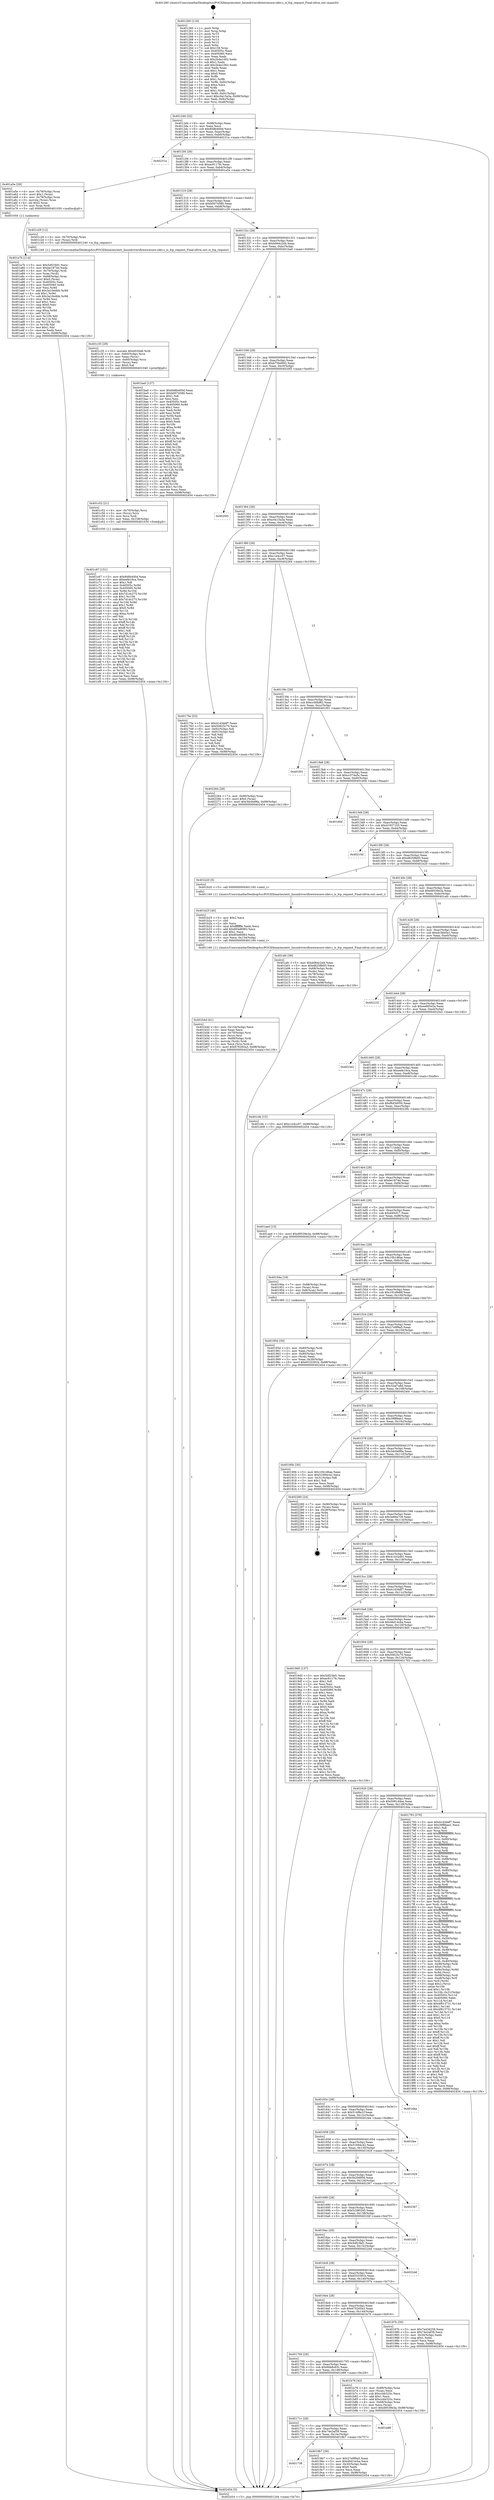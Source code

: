 digraph "0x401260" {
  label = "0x401260 (/mnt/c/Users/mathe/Desktop/tcc/POCII/binaries/extr_linuxdriversfirewirecore-cdev.c_is_fcp_request_Final-ollvm.out::main(0))"
  labelloc = "t"
  node[shape=record]

  Entry [label="",width=0.3,height=0.3,shape=circle,fillcolor=black,style=filled]
  "0x4012d4" [label="{
     0x4012d4 [32]\l
     | [instrs]\l
     &nbsp;&nbsp;0x4012d4 \<+6\>: mov -0x98(%rbp),%eax\l
     &nbsp;&nbsp;0x4012da \<+2\>: mov %eax,%ecx\l
     &nbsp;&nbsp;0x4012dc \<+6\>: sub $0x848b400d,%ecx\l
     &nbsp;&nbsp;0x4012e2 \<+6\>: mov %eax,-0xac(%rbp)\l
     &nbsp;&nbsp;0x4012e8 \<+6\>: mov %ecx,-0xb0(%rbp)\l
     &nbsp;&nbsp;0x4012ee \<+6\>: je 000000000040231a \<main+0x10ba\>\l
  }"]
  "0x40231a" [label="{
     0x40231a\l
  }", style=dashed]
  "0x4012f4" [label="{
     0x4012f4 [28]\l
     | [instrs]\l
     &nbsp;&nbsp;0x4012f4 \<+5\>: jmp 00000000004012f9 \<main+0x99\>\l
     &nbsp;&nbsp;0x4012f9 \<+6\>: mov -0xac(%rbp),%eax\l
     &nbsp;&nbsp;0x4012ff \<+5\>: sub $0xac9117fc,%eax\l
     &nbsp;&nbsp;0x401304 \<+6\>: mov %eax,-0xb4(%rbp)\l
     &nbsp;&nbsp;0x40130a \<+6\>: je 0000000000401a5e \<main+0x7fe\>\l
  }"]
  Exit [label="",width=0.3,height=0.3,shape=circle,fillcolor=black,style=filled,peripheries=2]
  "0x401a5e" [label="{
     0x401a5e [29]\l
     | [instrs]\l
     &nbsp;&nbsp;0x401a5e \<+4\>: mov -0x78(%rbp),%rax\l
     &nbsp;&nbsp;0x401a62 \<+6\>: movl $0x1,(%rax)\l
     &nbsp;&nbsp;0x401a68 \<+4\>: mov -0x78(%rbp),%rax\l
     &nbsp;&nbsp;0x401a6c \<+3\>: movslq (%rax),%rax\l
     &nbsp;&nbsp;0x401a6f \<+4\>: shl $0x2,%rax\l
     &nbsp;&nbsp;0x401a73 \<+3\>: mov %rax,%rdi\l
     &nbsp;&nbsp;0x401a76 \<+5\>: call 0000000000401050 \<malloc@plt\>\l
     | [calls]\l
     &nbsp;&nbsp;0x401050 \{1\} (unknown)\l
  }"]
  "0x401310" [label="{
     0x401310 [28]\l
     | [instrs]\l
     &nbsp;&nbsp;0x401310 \<+5\>: jmp 0000000000401315 \<main+0xb5\>\l
     &nbsp;&nbsp;0x401315 \<+6\>: mov -0xac(%rbp),%eax\l
     &nbsp;&nbsp;0x40131b \<+5\>: sub $0xb0074580,%eax\l
     &nbsp;&nbsp;0x401320 \<+6\>: mov %eax,-0xb8(%rbp)\l
     &nbsp;&nbsp;0x401326 \<+6\>: je 0000000000401c29 \<main+0x9c9\>\l
  }"]
  "0x401c67" [label="{
     0x401c67 [151]\l
     | [instrs]\l
     &nbsp;&nbsp;0x401c67 \<+5\>: mov $0x848b400d,%eax\l
     &nbsp;&nbsp;0x401c6c \<+5\>: mov $0xeefe16ca,%esi\l
     &nbsp;&nbsp;0x401c71 \<+2\>: mov $0x1,%dl\l
     &nbsp;&nbsp;0x401c73 \<+8\>: mov 0x40505c,%r8d\l
     &nbsp;&nbsp;0x401c7b \<+8\>: mov 0x405060,%r9d\l
     &nbsp;&nbsp;0x401c83 \<+3\>: mov %r8d,%r10d\l
     &nbsp;&nbsp;0x401c86 \<+7\>: add $0x7d1dc275,%r10d\l
     &nbsp;&nbsp;0x401c8d \<+4\>: sub $0x1,%r10d\l
     &nbsp;&nbsp;0x401c91 \<+7\>: sub $0x7d1dc275,%r10d\l
     &nbsp;&nbsp;0x401c98 \<+4\>: imul %r10d,%r8d\l
     &nbsp;&nbsp;0x401c9c \<+4\>: and $0x1,%r8d\l
     &nbsp;&nbsp;0x401ca0 \<+4\>: cmp $0x0,%r8d\l
     &nbsp;&nbsp;0x401ca4 \<+4\>: sete %r11b\l
     &nbsp;&nbsp;0x401ca8 \<+4\>: cmp $0xa,%r9d\l
     &nbsp;&nbsp;0x401cac \<+3\>: setl %bl\l
     &nbsp;&nbsp;0x401caf \<+3\>: mov %r11b,%r14b\l
     &nbsp;&nbsp;0x401cb2 \<+4\>: xor $0xff,%r14b\l
     &nbsp;&nbsp;0x401cb6 \<+3\>: mov %bl,%r15b\l
     &nbsp;&nbsp;0x401cb9 \<+4\>: xor $0xff,%r15b\l
     &nbsp;&nbsp;0x401cbd \<+3\>: xor $0x1,%dl\l
     &nbsp;&nbsp;0x401cc0 \<+3\>: mov %r14b,%r12b\l
     &nbsp;&nbsp;0x401cc3 \<+4\>: and $0xff,%r12b\l
     &nbsp;&nbsp;0x401cc7 \<+3\>: and %dl,%r11b\l
     &nbsp;&nbsp;0x401cca \<+3\>: mov %r15b,%r13b\l
     &nbsp;&nbsp;0x401ccd \<+4\>: and $0xff,%r13b\l
     &nbsp;&nbsp;0x401cd1 \<+2\>: and %dl,%bl\l
     &nbsp;&nbsp;0x401cd3 \<+3\>: or %r11b,%r12b\l
     &nbsp;&nbsp;0x401cd6 \<+3\>: or %bl,%r13b\l
     &nbsp;&nbsp;0x401cd9 \<+3\>: xor %r13b,%r12b\l
     &nbsp;&nbsp;0x401cdc \<+3\>: or %r15b,%r14b\l
     &nbsp;&nbsp;0x401cdf \<+4\>: xor $0xff,%r14b\l
     &nbsp;&nbsp;0x401ce3 \<+3\>: or $0x1,%dl\l
     &nbsp;&nbsp;0x401ce6 \<+3\>: and %dl,%r14b\l
     &nbsp;&nbsp;0x401ce9 \<+3\>: or %r14b,%r12b\l
     &nbsp;&nbsp;0x401cec \<+4\>: test $0x1,%r12b\l
     &nbsp;&nbsp;0x401cf0 \<+3\>: cmovne %esi,%eax\l
     &nbsp;&nbsp;0x401cf3 \<+6\>: mov %eax,-0x98(%rbp)\l
     &nbsp;&nbsp;0x401cf9 \<+5\>: jmp 0000000000402454 \<main+0x11f4\>\l
  }"]
  "0x401c29" [label="{
     0x401c29 [12]\l
     | [instrs]\l
     &nbsp;&nbsp;0x401c29 \<+4\>: mov -0x70(%rbp),%rax\l
     &nbsp;&nbsp;0x401c2d \<+3\>: mov (%rax),%rdi\l
     &nbsp;&nbsp;0x401c30 \<+5\>: call 0000000000401240 \<is_fcp_request\>\l
     | [calls]\l
     &nbsp;&nbsp;0x401240 \{1\} (/mnt/c/Users/mathe/Desktop/tcc/POCII/binaries/extr_linuxdriversfirewirecore-cdev.c_is_fcp_request_Final-ollvm.out::is_fcp_request)\l
  }"]
  "0x40132c" [label="{
     0x40132c [28]\l
     | [instrs]\l
     &nbsp;&nbsp;0x40132c \<+5\>: jmp 0000000000401331 \<main+0xd1\>\l
     &nbsp;&nbsp;0x401331 \<+6\>: mov -0xac(%rbp),%eax\l
     &nbsp;&nbsp;0x401337 \<+5\>: sub $0xb064c2d4,%eax\l
     &nbsp;&nbsp;0x40133c \<+6\>: mov %eax,-0xbc(%rbp)\l
     &nbsp;&nbsp;0x401342 \<+6\>: je 0000000000401ba0 \<main+0x940\>\l
  }"]
  "0x401c52" [label="{
     0x401c52 [21]\l
     | [instrs]\l
     &nbsp;&nbsp;0x401c52 \<+4\>: mov -0x70(%rbp),%rcx\l
     &nbsp;&nbsp;0x401c56 \<+3\>: mov (%rcx),%rcx\l
     &nbsp;&nbsp;0x401c59 \<+3\>: mov %rcx,%rdi\l
     &nbsp;&nbsp;0x401c5c \<+6\>: mov %eax,-0x158(%rbp)\l
     &nbsp;&nbsp;0x401c62 \<+5\>: call 0000000000401030 \<free@plt\>\l
     | [calls]\l
     &nbsp;&nbsp;0x401030 \{1\} (unknown)\l
  }"]
  "0x401ba0" [label="{
     0x401ba0 [137]\l
     | [instrs]\l
     &nbsp;&nbsp;0x401ba0 \<+5\>: mov $0x848b400d,%eax\l
     &nbsp;&nbsp;0x401ba5 \<+5\>: mov $0xb0074580,%ecx\l
     &nbsp;&nbsp;0x401baa \<+2\>: mov $0x1,%dl\l
     &nbsp;&nbsp;0x401bac \<+2\>: xor %esi,%esi\l
     &nbsp;&nbsp;0x401bae \<+7\>: mov 0x40505c,%edi\l
     &nbsp;&nbsp;0x401bb5 \<+8\>: mov 0x405060,%r8d\l
     &nbsp;&nbsp;0x401bbd \<+3\>: sub $0x1,%esi\l
     &nbsp;&nbsp;0x401bc0 \<+3\>: mov %edi,%r9d\l
     &nbsp;&nbsp;0x401bc3 \<+3\>: add %esi,%r9d\l
     &nbsp;&nbsp;0x401bc6 \<+4\>: imul %r9d,%edi\l
     &nbsp;&nbsp;0x401bca \<+3\>: and $0x1,%edi\l
     &nbsp;&nbsp;0x401bcd \<+3\>: cmp $0x0,%edi\l
     &nbsp;&nbsp;0x401bd0 \<+4\>: sete %r10b\l
     &nbsp;&nbsp;0x401bd4 \<+4\>: cmp $0xa,%r8d\l
     &nbsp;&nbsp;0x401bd8 \<+4\>: setl %r11b\l
     &nbsp;&nbsp;0x401bdc \<+3\>: mov %r10b,%bl\l
     &nbsp;&nbsp;0x401bdf \<+3\>: xor $0xff,%bl\l
     &nbsp;&nbsp;0x401be2 \<+3\>: mov %r11b,%r14b\l
     &nbsp;&nbsp;0x401be5 \<+4\>: xor $0xff,%r14b\l
     &nbsp;&nbsp;0x401be9 \<+3\>: xor $0x0,%dl\l
     &nbsp;&nbsp;0x401bec \<+3\>: mov %bl,%r15b\l
     &nbsp;&nbsp;0x401bef \<+4\>: and $0x0,%r15b\l
     &nbsp;&nbsp;0x401bf3 \<+3\>: and %dl,%r10b\l
     &nbsp;&nbsp;0x401bf6 \<+3\>: mov %r14b,%r12b\l
     &nbsp;&nbsp;0x401bf9 \<+4\>: and $0x0,%r12b\l
     &nbsp;&nbsp;0x401bfd \<+3\>: and %dl,%r11b\l
     &nbsp;&nbsp;0x401c00 \<+3\>: or %r10b,%r15b\l
     &nbsp;&nbsp;0x401c03 \<+3\>: or %r11b,%r12b\l
     &nbsp;&nbsp;0x401c06 \<+3\>: xor %r12b,%r15b\l
     &nbsp;&nbsp;0x401c09 \<+3\>: or %r14b,%bl\l
     &nbsp;&nbsp;0x401c0c \<+3\>: xor $0xff,%bl\l
     &nbsp;&nbsp;0x401c0f \<+3\>: or $0x0,%dl\l
     &nbsp;&nbsp;0x401c12 \<+2\>: and %dl,%bl\l
     &nbsp;&nbsp;0x401c14 \<+3\>: or %bl,%r15b\l
     &nbsp;&nbsp;0x401c17 \<+4\>: test $0x1,%r15b\l
     &nbsp;&nbsp;0x401c1b \<+3\>: cmovne %ecx,%eax\l
     &nbsp;&nbsp;0x401c1e \<+6\>: mov %eax,-0x98(%rbp)\l
     &nbsp;&nbsp;0x401c24 \<+5\>: jmp 0000000000402454 \<main+0x11f4\>\l
  }"]
  "0x401348" [label="{
     0x401348 [28]\l
     | [instrs]\l
     &nbsp;&nbsp;0x401348 \<+5\>: jmp 000000000040134d \<main+0xed\>\l
     &nbsp;&nbsp;0x40134d \<+6\>: mov -0xac(%rbp),%eax\l
     &nbsp;&nbsp;0x401353 \<+5\>: sub $0xb75bd002,%eax\l
     &nbsp;&nbsp;0x401358 \<+6\>: mov %eax,-0xc0(%rbp)\l
     &nbsp;&nbsp;0x40135e \<+6\>: je 00000000004020f3 \<main+0xe93\>\l
  }"]
  "0x401c35" [label="{
     0x401c35 [29]\l
     | [instrs]\l
     &nbsp;&nbsp;0x401c35 \<+10\>: movabs $0x4030d6,%rdi\l
     &nbsp;&nbsp;0x401c3f \<+4\>: mov -0x60(%rbp),%rcx\l
     &nbsp;&nbsp;0x401c43 \<+2\>: mov %eax,(%rcx)\l
     &nbsp;&nbsp;0x401c45 \<+4\>: mov -0x60(%rbp),%rcx\l
     &nbsp;&nbsp;0x401c49 \<+2\>: mov (%rcx),%esi\l
     &nbsp;&nbsp;0x401c4b \<+2\>: mov $0x0,%al\l
     &nbsp;&nbsp;0x401c4d \<+5\>: call 0000000000401040 \<printf@plt\>\l
     | [calls]\l
     &nbsp;&nbsp;0x401040 \{1\} (unknown)\l
  }"]
  "0x4020f3" [label="{
     0x4020f3\l
  }", style=dashed]
  "0x401364" [label="{
     0x401364 [28]\l
     | [instrs]\l
     &nbsp;&nbsp;0x401364 \<+5\>: jmp 0000000000401369 \<main+0x109\>\l
     &nbsp;&nbsp;0x401369 \<+6\>: mov -0xac(%rbp),%eax\l
     &nbsp;&nbsp;0x40136f \<+5\>: sub $0xc0a15a3a,%eax\l
     &nbsp;&nbsp;0x401374 \<+6\>: mov %eax,-0xc4(%rbp)\l
     &nbsp;&nbsp;0x40137a \<+6\>: je 000000000040175e \<main+0x4fe\>\l
  }"]
  "0x401b4d" [label="{
     0x401b4d [41]\l
     | [instrs]\l
     &nbsp;&nbsp;0x401b4d \<+6\>: mov -0x154(%rbp),%ecx\l
     &nbsp;&nbsp;0x401b53 \<+3\>: imul %eax,%ecx\l
     &nbsp;&nbsp;0x401b56 \<+4\>: mov -0x70(%rbp),%rsi\l
     &nbsp;&nbsp;0x401b5a \<+3\>: mov (%rsi),%rsi\l
     &nbsp;&nbsp;0x401b5d \<+4\>: mov -0x68(%rbp),%rdi\l
     &nbsp;&nbsp;0x401b61 \<+3\>: movslq (%rdi),%rdi\l
     &nbsp;&nbsp;0x401b64 \<+3\>: mov %ecx,(%rsi,%rdi,4)\l
     &nbsp;&nbsp;0x401b67 \<+10\>: movl $0x676265a3,-0x98(%rbp)\l
     &nbsp;&nbsp;0x401b71 \<+5\>: jmp 0000000000402454 \<main+0x11f4\>\l
  }"]
  "0x40175e" [label="{
     0x40175e [53]\l
     | [instrs]\l
     &nbsp;&nbsp;0x40175e \<+5\>: mov $0x41d3ddf7,%eax\l
     &nbsp;&nbsp;0x401763 \<+5\>: mov $0x50625c70,%ecx\l
     &nbsp;&nbsp;0x401768 \<+6\>: mov -0x92(%rbp),%dl\l
     &nbsp;&nbsp;0x40176e \<+7\>: mov -0x91(%rbp),%sil\l
     &nbsp;&nbsp;0x401775 \<+3\>: mov %dl,%dil\l
     &nbsp;&nbsp;0x401778 \<+3\>: and %sil,%dil\l
     &nbsp;&nbsp;0x40177b \<+3\>: xor %sil,%dl\l
     &nbsp;&nbsp;0x40177e \<+3\>: or %dl,%dil\l
     &nbsp;&nbsp;0x401781 \<+4\>: test $0x1,%dil\l
     &nbsp;&nbsp;0x401785 \<+3\>: cmovne %ecx,%eax\l
     &nbsp;&nbsp;0x401788 \<+6\>: mov %eax,-0x98(%rbp)\l
     &nbsp;&nbsp;0x40178e \<+5\>: jmp 0000000000402454 \<main+0x11f4\>\l
  }"]
  "0x401380" [label="{
     0x401380 [28]\l
     | [instrs]\l
     &nbsp;&nbsp;0x401380 \<+5\>: jmp 0000000000401385 \<main+0x125\>\l
     &nbsp;&nbsp;0x401385 \<+6\>: mov -0xac(%rbp),%eax\l
     &nbsp;&nbsp;0x40138b \<+5\>: sub $0xc1e4cc07,%eax\l
     &nbsp;&nbsp;0x401390 \<+6\>: mov %eax,-0xc8(%rbp)\l
     &nbsp;&nbsp;0x401396 \<+6\>: je 0000000000402264 \<main+0x1004\>\l
  }"]
  "0x402454" [label="{
     0x402454 [5]\l
     | [instrs]\l
     &nbsp;&nbsp;0x402454 \<+5\>: jmp 00000000004012d4 \<main+0x74\>\l
  }"]
  "0x401260" [label="{
     0x401260 [116]\l
     | [instrs]\l
     &nbsp;&nbsp;0x401260 \<+1\>: push %rbp\l
     &nbsp;&nbsp;0x401261 \<+3\>: mov %rsp,%rbp\l
     &nbsp;&nbsp;0x401264 \<+2\>: push %r15\l
     &nbsp;&nbsp;0x401266 \<+2\>: push %r14\l
     &nbsp;&nbsp;0x401268 \<+2\>: push %r13\l
     &nbsp;&nbsp;0x40126a \<+2\>: push %r12\l
     &nbsp;&nbsp;0x40126c \<+1\>: push %rbx\l
     &nbsp;&nbsp;0x40126d \<+7\>: sub $0x158,%rsp\l
     &nbsp;&nbsp;0x401274 \<+7\>: mov 0x40505c,%eax\l
     &nbsp;&nbsp;0x40127b \<+7\>: mov 0x405060,%ecx\l
     &nbsp;&nbsp;0x401282 \<+2\>: mov %eax,%edx\l
     &nbsp;&nbsp;0x401284 \<+6\>: sub $0x2b4a1062,%edx\l
     &nbsp;&nbsp;0x40128a \<+3\>: sub $0x1,%edx\l
     &nbsp;&nbsp;0x40128d \<+6\>: add $0x2b4a1062,%edx\l
     &nbsp;&nbsp;0x401293 \<+3\>: imul %edx,%eax\l
     &nbsp;&nbsp;0x401296 \<+3\>: and $0x1,%eax\l
     &nbsp;&nbsp;0x401299 \<+3\>: cmp $0x0,%eax\l
     &nbsp;&nbsp;0x40129c \<+4\>: sete %r8b\l
     &nbsp;&nbsp;0x4012a0 \<+4\>: and $0x1,%r8b\l
     &nbsp;&nbsp;0x4012a4 \<+7\>: mov %r8b,-0x92(%rbp)\l
     &nbsp;&nbsp;0x4012ab \<+3\>: cmp $0xa,%ecx\l
     &nbsp;&nbsp;0x4012ae \<+4\>: setl %r8b\l
     &nbsp;&nbsp;0x4012b2 \<+4\>: and $0x1,%r8b\l
     &nbsp;&nbsp;0x4012b6 \<+7\>: mov %r8b,-0x91(%rbp)\l
     &nbsp;&nbsp;0x4012bd \<+10\>: movl $0xc0a15a3a,-0x98(%rbp)\l
     &nbsp;&nbsp;0x4012c7 \<+6\>: mov %edi,-0x9c(%rbp)\l
     &nbsp;&nbsp;0x4012cd \<+7\>: mov %rsi,-0xa8(%rbp)\l
  }"]
  "0x401b25" [label="{
     0x401b25 [40]\l
     | [instrs]\l
     &nbsp;&nbsp;0x401b25 \<+5\>: mov $0x2,%ecx\l
     &nbsp;&nbsp;0x401b2a \<+1\>: cltd\l
     &nbsp;&nbsp;0x401b2b \<+2\>: idiv %ecx\l
     &nbsp;&nbsp;0x401b2d \<+6\>: imul $0xfffffffe,%edx,%ecx\l
     &nbsp;&nbsp;0x401b33 \<+6\>: add $0x804d6983,%ecx\l
     &nbsp;&nbsp;0x401b39 \<+3\>: add $0x1,%ecx\l
     &nbsp;&nbsp;0x401b3c \<+6\>: sub $0x804d6983,%ecx\l
     &nbsp;&nbsp;0x401b42 \<+6\>: mov %ecx,-0x154(%rbp)\l
     &nbsp;&nbsp;0x401b48 \<+5\>: call 0000000000401160 \<next_i\>\l
     | [calls]\l
     &nbsp;&nbsp;0x401160 \{1\} (/mnt/c/Users/mathe/Desktop/tcc/POCII/binaries/extr_linuxdriversfirewirecore-cdev.c_is_fcp_request_Final-ollvm.out::next_i)\l
  }"]
  "0x402264" [label="{
     0x402264 [28]\l
     | [instrs]\l
     &nbsp;&nbsp;0x402264 \<+7\>: mov -0x90(%rbp),%rax\l
     &nbsp;&nbsp;0x40226b \<+6\>: movl $0x0,(%rax)\l
     &nbsp;&nbsp;0x402271 \<+10\>: movl $0x3dc0e98a,-0x98(%rbp)\l
     &nbsp;&nbsp;0x40227b \<+5\>: jmp 0000000000402454 \<main+0x11f4\>\l
  }"]
  "0x40139c" [label="{
     0x40139c [28]\l
     | [instrs]\l
     &nbsp;&nbsp;0x40139c \<+5\>: jmp 00000000004013a1 \<main+0x141\>\l
     &nbsp;&nbsp;0x4013a1 \<+6\>: mov -0xac(%rbp),%eax\l
     &nbsp;&nbsp;0x4013a7 \<+5\>: sub $0xcc0fdd82,%eax\l
     &nbsp;&nbsp;0x4013ac \<+6\>: mov %eax,-0xcc(%rbp)\l
     &nbsp;&nbsp;0x4013b2 \<+6\>: je 0000000000401f01 \<main+0xca1\>\l
  }"]
  "0x401a7b" [label="{
     0x401a7b [114]\l
     | [instrs]\l
     &nbsp;&nbsp;0x401a7b \<+5\>: mov $0x5df23bf1,%ecx\l
     &nbsp;&nbsp;0x401a80 \<+5\>: mov $0xbe1874d,%edx\l
     &nbsp;&nbsp;0x401a85 \<+4\>: mov -0x70(%rbp),%rdi\l
     &nbsp;&nbsp;0x401a89 \<+3\>: mov %rax,(%rdi)\l
     &nbsp;&nbsp;0x401a8c \<+4\>: mov -0x68(%rbp),%rax\l
     &nbsp;&nbsp;0x401a90 \<+6\>: movl $0x0,(%rax)\l
     &nbsp;&nbsp;0x401a96 \<+7\>: mov 0x40505c,%esi\l
     &nbsp;&nbsp;0x401a9d \<+8\>: mov 0x405060,%r8d\l
     &nbsp;&nbsp;0x401aa5 \<+3\>: mov %esi,%r9d\l
     &nbsp;&nbsp;0x401aa8 \<+7\>: add $0x3a10e4bb,%r9d\l
     &nbsp;&nbsp;0x401aaf \<+4\>: sub $0x1,%r9d\l
     &nbsp;&nbsp;0x401ab3 \<+7\>: sub $0x3a10e4bb,%r9d\l
     &nbsp;&nbsp;0x401aba \<+4\>: imul %r9d,%esi\l
     &nbsp;&nbsp;0x401abe \<+3\>: and $0x1,%esi\l
     &nbsp;&nbsp;0x401ac1 \<+3\>: cmp $0x0,%esi\l
     &nbsp;&nbsp;0x401ac4 \<+4\>: sete %r10b\l
     &nbsp;&nbsp;0x401ac8 \<+4\>: cmp $0xa,%r8d\l
     &nbsp;&nbsp;0x401acc \<+4\>: setl %r11b\l
     &nbsp;&nbsp;0x401ad0 \<+3\>: mov %r10b,%bl\l
     &nbsp;&nbsp;0x401ad3 \<+3\>: and %r11b,%bl\l
     &nbsp;&nbsp;0x401ad6 \<+3\>: xor %r11b,%r10b\l
     &nbsp;&nbsp;0x401ad9 \<+3\>: or %r10b,%bl\l
     &nbsp;&nbsp;0x401adc \<+3\>: test $0x1,%bl\l
     &nbsp;&nbsp;0x401adf \<+3\>: cmovne %edx,%ecx\l
     &nbsp;&nbsp;0x401ae2 \<+6\>: mov %ecx,-0x98(%rbp)\l
     &nbsp;&nbsp;0x401ae8 \<+5\>: jmp 0000000000402454 \<main+0x11f4\>\l
  }"]
  "0x401f01" [label="{
     0x401f01\l
  }", style=dashed]
  "0x4013b8" [label="{
     0x4013b8 [28]\l
     | [instrs]\l
     &nbsp;&nbsp;0x4013b8 \<+5\>: jmp 00000000004013bd \<main+0x15d\>\l
     &nbsp;&nbsp;0x4013bd \<+6\>: mov -0xac(%rbp),%eax\l
     &nbsp;&nbsp;0x4013c3 \<+5\>: sub $0xcc374a5c,%eax\l
     &nbsp;&nbsp;0x4013c8 \<+6\>: mov %eax,-0xd0(%rbp)\l
     &nbsp;&nbsp;0x4013ce \<+6\>: je 0000000000401d0d \<main+0xaad\>\l
  }"]
  "0x401738" [label="{
     0x401738\l
  }", style=dashed]
  "0x401d0d" [label="{
     0x401d0d\l
  }", style=dashed]
  "0x4013d4" [label="{
     0x4013d4 [28]\l
     | [instrs]\l
     &nbsp;&nbsp;0x4013d4 \<+5\>: jmp 00000000004013d9 \<main+0x179\>\l
     &nbsp;&nbsp;0x4013d9 \<+6\>: mov -0xac(%rbp),%eax\l
     &nbsp;&nbsp;0x4013df \<+5\>: sub $0xd1937103,%eax\l
     &nbsp;&nbsp;0x4013e4 \<+6\>: mov %eax,-0xd4(%rbp)\l
     &nbsp;&nbsp;0x4013ea \<+6\>: je 000000000040215d \<main+0xefd\>\l
  }"]
  "0x4019b7" [label="{
     0x4019b7 [30]\l
     | [instrs]\l
     &nbsp;&nbsp;0x4019b7 \<+5\>: mov $0x27e9f9a5,%eax\l
     &nbsp;&nbsp;0x4019bc \<+5\>: mov $0x46d14cba,%ecx\l
     &nbsp;&nbsp;0x4019c1 \<+3\>: mov -0x30(%rbp),%edx\l
     &nbsp;&nbsp;0x4019c4 \<+3\>: cmp $0x0,%edx\l
     &nbsp;&nbsp;0x4019c7 \<+3\>: cmove %ecx,%eax\l
     &nbsp;&nbsp;0x4019ca \<+6\>: mov %eax,-0x98(%rbp)\l
     &nbsp;&nbsp;0x4019d0 \<+5\>: jmp 0000000000402454 \<main+0x11f4\>\l
  }"]
  "0x40215d" [label="{
     0x40215d\l
  }", style=dashed]
  "0x4013f0" [label="{
     0x4013f0 [28]\l
     | [instrs]\l
     &nbsp;&nbsp;0x4013f0 \<+5\>: jmp 00000000004013f5 \<main+0x195\>\l
     &nbsp;&nbsp;0x4013f5 \<+6\>: mov -0xac(%rbp),%eax\l
     &nbsp;&nbsp;0x4013fb \<+5\>: sub $0xd8258b93,%eax\l
     &nbsp;&nbsp;0x401400 \<+6\>: mov %eax,-0xd8(%rbp)\l
     &nbsp;&nbsp;0x401406 \<+6\>: je 0000000000401b20 \<main+0x8c0\>\l
  }"]
  "0x40171c" [label="{
     0x40171c [28]\l
     | [instrs]\l
     &nbsp;&nbsp;0x40171c \<+5\>: jmp 0000000000401721 \<main+0x4c1\>\l
     &nbsp;&nbsp;0x401721 \<+6\>: mov -0xac(%rbp),%eax\l
     &nbsp;&nbsp;0x401727 \<+5\>: sub $0x74e2af39,%eax\l
     &nbsp;&nbsp;0x40172c \<+6\>: mov %eax,-0x14c(%rbp)\l
     &nbsp;&nbsp;0x401732 \<+6\>: je 00000000004019b7 \<main+0x757\>\l
  }"]
  "0x401b20" [label="{
     0x401b20 [5]\l
     | [instrs]\l
     &nbsp;&nbsp;0x401b20 \<+5\>: call 0000000000401160 \<next_i\>\l
     | [calls]\l
     &nbsp;&nbsp;0x401160 \{1\} (/mnt/c/Users/mathe/Desktop/tcc/POCII/binaries/extr_linuxdriversfirewirecore-cdev.c_is_fcp_request_Final-ollvm.out::next_i)\l
  }"]
  "0x40140c" [label="{
     0x40140c [28]\l
     | [instrs]\l
     &nbsp;&nbsp;0x40140c \<+5\>: jmp 0000000000401411 \<main+0x1b1\>\l
     &nbsp;&nbsp;0x401411 \<+6\>: mov -0xac(%rbp),%eax\l
     &nbsp;&nbsp;0x401417 \<+5\>: sub $0xd9539e3a,%eax\l
     &nbsp;&nbsp;0x40141c \<+6\>: mov %eax,-0xdc(%rbp)\l
     &nbsp;&nbsp;0x401422 \<+6\>: je 0000000000401afc \<main+0x89c\>\l
  }"]
  "0x401e88" [label="{
     0x401e88\l
  }", style=dashed]
  "0x401afc" [label="{
     0x401afc [36]\l
     | [instrs]\l
     &nbsp;&nbsp;0x401afc \<+5\>: mov $0xb064c2d4,%eax\l
     &nbsp;&nbsp;0x401b01 \<+5\>: mov $0xd8258b93,%ecx\l
     &nbsp;&nbsp;0x401b06 \<+4\>: mov -0x68(%rbp),%rdx\l
     &nbsp;&nbsp;0x401b0a \<+2\>: mov (%rdx),%esi\l
     &nbsp;&nbsp;0x401b0c \<+4\>: mov -0x78(%rbp),%rdx\l
     &nbsp;&nbsp;0x401b10 \<+2\>: cmp (%rdx),%esi\l
     &nbsp;&nbsp;0x401b12 \<+3\>: cmovl %ecx,%eax\l
     &nbsp;&nbsp;0x401b15 \<+6\>: mov %eax,-0x98(%rbp)\l
     &nbsp;&nbsp;0x401b1b \<+5\>: jmp 0000000000402454 \<main+0x11f4\>\l
  }"]
  "0x401428" [label="{
     0x401428 [28]\l
     | [instrs]\l
     &nbsp;&nbsp;0x401428 \<+5\>: jmp 000000000040142d \<main+0x1cd\>\l
     &nbsp;&nbsp;0x40142d \<+6\>: mov -0xac(%rbp),%eax\l
     &nbsp;&nbsp;0x401433 \<+5\>: sub $0xdc3bb5a1,%eax\l
     &nbsp;&nbsp;0x401438 \<+6\>: mov %eax,-0xe0(%rbp)\l
     &nbsp;&nbsp;0x40143e \<+6\>: je 0000000000402232 \<main+0xfd2\>\l
  }"]
  "0x401700" [label="{
     0x401700 [28]\l
     | [instrs]\l
     &nbsp;&nbsp;0x401700 \<+5\>: jmp 0000000000401705 \<main+0x4a5\>\l
     &nbsp;&nbsp;0x401705 \<+6\>: mov -0xac(%rbp),%eax\l
     &nbsp;&nbsp;0x40170b \<+5\>: sub $0x6bb8c63c,%eax\l
     &nbsp;&nbsp;0x401710 \<+6\>: mov %eax,-0x148(%rbp)\l
     &nbsp;&nbsp;0x401716 \<+6\>: je 0000000000401e88 \<main+0xc28\>\l
  }"]
  "0x402232" [label="{
     0x402232\l
  }", style=dashed]
  "0x401444" [label="{
     0x401444 [28]\l
     | [instrs]\l
     &nbsp;&nbsp;0x401444 \<+5\>: jmp 0000000000401449 \<main+0x1e9\>\l
     &nbsp;&nbsp;0x401449 \<+6\>: mov -0xac(%rbp),%eax\l
     &nbsp;&nbsp;0x40144f \<+5\>: sub $0xee665e2a,%eax\l
     &nbsp;&nbsp;0x401454 \<+6\>: mov %eax,-0xe4(%rbp)\l
     &nbsp;&nbsp;0x40145a \<+6\>: je 00000000004023e2 \<main+0x1182\>\l
  }"]
  "0x401b76" [label="{
     0x401b76 [42]\l
     | [instrs]\l
     &nbsp;&nbsp;0x401b76 \<+4\>: mov -0x68(%rbp),%rax\l
     &nbsp;&nbsp;0x401b7a \<+2\>: mov (%rax),%ecx\l
     &nbsp;&nbsp;0x401b7c \<+6\>: sub $0xccbb325c,%ecx\l
     &nbsp;&nbsp;0x401b82 \<+3\>: add $0x1,%ecx\l
     &nbsp;&nbsp;0x401b85 \<+6\>: add $0xccbb325c,%ecx\l
     &nbsp;&nbsp;0x401b8b \<+4\>: mov -0x68(%rbp),%rax\l
     &nbsp;&nbsp;0x401b8f \<+2\>: mov %ecx,(%rax)\l
     &nbsp;&nbsp;0x401b91 \<+10\>: movl $0xd9539e3a,-0x98(%rbp)\l
     &nbsp;&nbsp;0x401b9b \<+5\>: jmp 0000000000402454 \<main+0x11f4\>\l
  }"]
  "0x4023e2" [label="{
     0x4023e2\l
  }", style=dashed]
  "0x401460" [label="{
     0x401460 [28]\l
     | [instrs]\l
     &nbsp;&nbsp;0x401460 \<+5\>: jmp 0000000000401465 \<main+0x205\>\l
     &nbsp;&nbsp;0x401465 \<+6\>: mov -0xac(%rbp),%eax\l
     &nbsp;&nbsp;0x40146b \<+5\>: sub $0xeefe16ca,%eax\l
     &nbsp;&nbsp;0x401470 \<+6\>: mov %eax,-0xe8(%rbp)\l
     &nbsp;&nbsp;0x401476 \<+6\>: je 0000000000401cfe \<main+0xa9e\>\l
  }"]
  "0x4016e4" [label="{
     0x4016e4 [28]\l
     | [instrs]\l
     &nbsp;&nbsp;0x4016e4 \<+5\>: jmp 00000000004016e9 \<main+0x489\>\l
     &nbsp;&nbsp;0x4016e9 \<+6\>: mov -0xac(%rbp),%eax\l
     &nbsp;&nbsp;0x4016ef \<+5\>: sub $0x676265a3,%eax\l
     &nbsp;&nbsp;0x4016f4 \<+6\>: mov %eax,-0x144(%rbp)\l
     &nbsp;&nbsp;0x4016fa \<+6\>: je 0000000000401b76 \<main+0x916\>\l
  }"]
  "0x401cfe" [label="{
     0x401cfe [15]\l
     | [instrs]\l
     &nbsp;&nbsp;0x401cfe \<+10\>: movl $0xc1e4cc07,-0x98(%rbp)\l
     &nbsp;&nbsp;0x401d08 \<+5\>: jmp 0000000000402454 \<main+0x11f4\>\l
  }"]
  "0x40147c" [label="{
     0x40147c [28]\l
     | [instrs]\l
     &nbsp;&nbsp;0x40147c \<+5\>: jmp 0000000000401481 \<main+0x221\>\l
     &nbsp;&nbsp;0x401481 \<+6\>: mov -0xac(%rbp),%eax\l
     &nbsp;&nbsp;0x401487 \<+5\>: sub $0xf6d3d050,%eax\l
     &nbsp;&nbsp;0x40148c \<+6\>: mov %eax,-0xec(%rbp)\l
     &nbsp;&nbsp;0x401492 \<+6\>: je 000000000040238c \<main+0x112c\>\l
  }"]
  "0x40197b" [label="{
     0x40197b [30]\l
     | [instrs]\l
     &nbsp;&nbsp;0x40197b \<+5\>: mov $0x7a43d258,%eax\l
     &nbsp;&nbsp;0x401980 \<+5\>: mov $0x74e2af39,%ecx\l
     &nbsp;&nbsp;0x401985 \<+3\>: mov -0x30(%rbp),%edx\l
     &nbsp;&nbsp;0x401988 \<+3\>: cmp $0x1,%edx\l
     &nbsp;&nbsp;0x40198b \<+3\>: cmovl %ecx,%eax\l
     &nbsp;&nbsp;0x40198e \<+6\>: mov %eax,-0x98(%rbp)\l
     &nbsp;&nbsp;0x401994 \<+5\>: jmp 0000000000402454 \<main+0x11f4\>\l
  }"]
  "0x40238c" [label="{
     0x40238c\l
  }", style=dashed]
  "0x401498" [label="{
     0x401498 [28]\l
     | [instrs]\l
     &nbsp;&nbsp;0x401498 \<+5\>: jmp 000000000040149d \<main+0x23d\>\l
     &nbsp;&nbsp;0x40149d \<+6\>: mov -0xac(%rbp),%eax\l
     &nbsp;&nbsp;0x4014a3 \<+5\>: sub $0x711bda2,%eax\l
     &nbsp;&nbsp;0x4014a8 \<+6\>: mov %eax,-0xf0(%rbp)\l
     &nbsp;&nbsp;0x4014ae \<+6\>: je 0000000000402250 \<main+0xff0\>\l
  }"]
  "0x4016c8" [label="{
     0x4016c8 [28]\l
     | [instrs]\l
     &nbsp;&nbsp;0x4016c8 \<+5\>: jmp 00000000004016cd \<main+0x46d\>\l
     &nbsp;&nbsp;0x4016cd \<+6\>: mov -0xac(%rbp),%eax\l
     &nbsp;&nbsp;0x4016d3 \<+5\>: sub $0x6533391b,%eax\l
     &nbsp;&nbsp;0x4016d8 \<+6\>: mov %eax,-0x140(%rbp)\l
     &nbsp;&nbsp;0x4016de \<+6\>: je 000000000040197b \<main+0x71b\>\l
  }"]
  "0x402250" [label="{
     0x402250\l
  }", style=dashed]
  "0x4014b4" [label="{
     0x4014b4 [28]\l
     | [instrs]\l
     &nbsp;&nbsp;0x4014b4 \<+5\>: jmp 00000000004014b9 \<main+0x259\>\l
     &nbsp;&nbsp;0x4014b9 \<+6\>: mov -0xac(%rbp),%eax\l
     &nbsp;&nbsp;0x4014bf \<+5\>: sub $0xbe1874d,%eax\l
     &nbsp;&nbsp;0x4014c4 \<+6\>: mov %eax,-0xf4(%rbp)\l
     &nbsp;&nbsp;0x4014ca \<+6\>: je 0000000000401aed \<main+0x88d\>\l
  }"]
  "0x4022dd" [label="{
     0x4022dd\l
  }", style=dashed]
  "0x401aed" [label="{
     0x401aed [15]\l
     | [instrs]\l
     &nbsp;&nbsp;0x401aed \<+10\>: movl $0xd9539e3a,-0x98(%rbp)\l
     &nbsp;&nbsp;0x401af7 \<+5\>: jmp 0000000000402454 \<main+0x11f4\>\l
  }"]
  "0x4014d0" [label="{
     0x4014d0 [28]\l
     | [instrs]\l
     &nbsp;&nbsp;0x4014d0 \<+5\>: jmp 00000000004014d5 \<main+0x275\>\l
     &nbsp;&nbsp;0x4014d5 \<+6\>: mov -0xac(%rbp),%eax\l
     &nbsp;&nbsp;0x4014db \<+5\>: sub $0xd40cf17,%eax\l
     &nbsp;&nbsp;0x4014e0 \<+6\>: mov %eax,-0xf8(%rbp)\l
     &nbsp;&nbsp;0x4014e6 \<+6\>: je 0000000000402102 \<main+0xea2\>\l
  }"]
  "0x4016ac" [label="{
     0x4016ac [28]\l
     | [instrs]\l
     &nbsp;&nbsp;0x4016ac \<+5\>: jmp 00000000004016b1 \<main+0x451\>\l
     &nbsp;&nbsp;0x4016b1 \<+6\>: mov -0xac(%rbp),%eax\l
     &nbsp;&nbsp;0x4016b7 \<+5\>: sub $0x5df23bf1,%eax\l
     &nbsp;&nbsp;0x4016bc \<+6\>: mov %eax,-0x13c(%rbp)\l
     &nbsp;&nbsp;0x4016c2 \<+6\>: je 00000000004022dd \<main+0x107d\>\l
  }"]
  "0x402102" [label="{
     0x402102\l
  }", style=dashed]
  "0x4014ec" [label="{
     0x4014ec [28]\l
     | [instrs]\l
     &nbsp;&nbsp;0x4014ec \<+5\>: jmp 00000000004014f1 \<main+0x291\>\l
     &nbsp;&nbsp;0x4014f1 \<+6\>: mov -0xac(%rbp),%eax\l
     &nbsp;&nbsp;0x4014f7 \<+5\>: sub $0x10b1d6ae,%eax\l
     &nbsp;&nbsp;0x4014fc \<+6\>: mov %eax,-0xfc(%rbp)\l
     &nbsp;&nbsp;0x401502 \<+6\>: je 000000000040194a \<main+0x6ea\>\l
  }"]
  "0x401fdf" [label="{
     0x401fdf\l
  }", style=dashed]
  "0x40194a" [label="{
     0x40194a [19]\l
     | [instrs]\l
     &nbsp;&nbsp;0x40194a \<+7\>: mov -0x88(%rbp),%rax\l
     &nbsp;&nbsp;0x401951 \<+3\>: mov (%rax),%rax\l
     &nbsp;&nbsp;0x401954 \<+4\>: mov 0x8(%rax),%rdi\l
     &nbsp;&nbsp;0x401958 \<+5\>: call 0000000000401060 \<atoi@plt\>\l
     | [calls]\l
     &nbsp;&nbsp;0x401060 \{1\} (unknown)\l
  }"]
  "0x401508" [label="{
     0x401508 [28]\l
     | [instrs]\l
     &nbsp;&nbsp;0x401508 \<+5\>: jmp 000000000040150d \<main+0x2ad\>\l
     &nbsp;&nbsp;0x40150d \<+6\>: mov -0xac(%rbp),%eax\l
     &nbsp;&nbsp;0x401513 \<+5\>: sub $0x191d9d6f,%eax\l
     &nbsp;&nbsp;0x401518 \<+6\>: mov %eax,-0x100(%rbp)\l
     &nbsp;&nbsp;0x40151e \<+6\>: je 0000000000401ddd \<main+0xb7d\>\l
  }"]
  "0x401690" [label="{
     0x401690 [28]\l
     | [instrs]\l
     &nbsp;&nbsp;0x401690 \<+5\>: jmp 0000000000401695 \<main+0x435\>\l
     &nbsp;&nbsp;0x401695 \<+6\>: mov -0xac(%rbp),%eax\l
     &nbsp;&nbsp;0x40169b \<+5\>: sub $0x5c280245,%eax\l
     &nbsp;&nbsp;0x4016a0 \<+6\>: mov %eax,-0x138(%rbp)\l
     &nbsp;&nbsp;0x4016a6 \<+6\>: je 0000000000401fdf \<main+0xd7f\>\l
  }"]
  "0x401ddd" [label="{
     0x401ddd\l
  }", style=dashed]
  "0x401524" [label="{
     0x401524 [28]\l
     | [instrs]\l
     &nbsp;&nbsp;0x401524 \<+5\>: jmp 0000000000401529 \<main+0x2c9\>\l
     &nbsp;&nbsp;0x401529 \<+6\>: mov -0xac(%rbp),%eax\l
     &nbsp;&nbsp;0x40152f \<+5\>: sub $0x27e9f9a5,%eax\l
     &nbsp;&nbsp;0x401534 \<+6\>: mov %eax,-0x104(%rbp)\l
     &nbsp;&nbsp;0x40153a \<+6\>: je 0000000000402241 \<main+0xfe1\>\l
  }"]
  "0x402367" [label="{
     0x402367\l
  }", style=dashed]
  "0x402241" [label="{
     0x402241\l
  }", style=dashed]
  "0x401540" [label="{
     0x401540 [28]\l
     | [instrs]\l
     &nbsp;&nbsp;0x401540 \<+5\>: jmp 0000000000401545 \<main+0x2e5\>\l
     &nbsp;&nbsp;0x401545 \<+6\>: mov -0xac(%rbp),%eax\l
     &nbsp;&nbsp;0x40154b \<+5\>: sub $0x32af7a8d,%eax\l
     &nbsp;&nbsp;0x401550 \<+6\>: mov %eax,-0x108(%rbp)\l
     &nbsp;&nbsp;0x401556 \<+6\>: je 000000000040240c \<main+0x11ac\>\l
  }"]
  "0x401674" [label="{
     0x401674 [28]\l
     | [instrs]\l
     &nbsp;&nbsp;0x401674 \<+5\>: jmp 0000000000401679 \<main+0x419\>\l
     &nbsp;&nbsp;0x401679 \<+6\>: mov -0xac(%rbp),%eax\l
     &nbsp;&nbsp;0x40167f \<+5\>: sub $0x5b20d956,%eax\l
     &nbsp;&nbsp;0x401684 \<+6\>: mov %eax,-0x134(%rbp)\l
     &nbsp;&nbsp;0x40168a \<+6\>: je 0000000000402367 \<main+0x1107\>\l
  }"]
  "0x40240c" [label="{
     0x40240c\l
  }", style=dashed]
  "0x40155c" [label="{
     0x40155c [28]\l
     | [instrs]\l
     &nbsp;&nbsp;0x40155c \<+5\>: jmp 0000000000401561 \<main+0x301\>\l
     &nbsp;&nbsp;0x401561 \<+6\>: mov -0xac(%rbp),%eax\l
     &nbsp;&nbsp;0x401567 \<+5\>: sub $0x39f8bae1,%eax\l
     &nbsp;&nbsp;0x40156c \<+6\>: mov %eax,-0x10c(%rbp)\l
     &nbsp;&nbsp;0x401572 \<+6\>: je 000000000040190b \<main+0x6ab\>\l
  }"]
  "0x401929" [label="{
     0x401929\l
  }", style=dashed]
  "0x40190b" [label="{
     0x40190b [30]\l
     | [instrs]\l
     &nbsp;&nbsp;0x40190b \<+5\>: mov $0x10b1d6ae,%eax\l
     &nbsp;&nbsp;0x401910 \<+5\>: mov $0x51694c42,%ecx\l
     &nbsp;&nbsp;0x401915 \<+3\>: mov -0x31(%rbp),%dl\l
     &nbsp;&nbsp;0x401918 \<+3\>: test $0x1,%dl\l
     &nbsp;&nbsp;0x40191b \<+3\>: cmovne %ecx,%eax\l
     &nbsp;&nbsp;0x40191e \<+6\>: mov %eax,-0x98(%rbp)\l
     &nbsp;&nbsp;0x401924 \<+5\>: jmp 0000000000402454 \<main+0x11f4\>\l
  }"]
  "0x401578" [label="{
     0x401578 [28]\l
     | [instrs]\l
     &nbsp;&nbsp;0x401578 \<+5\>: jmp 000000000040157d \<main+0x31d\>\l
     &nbsp;&nbsp;0x40157d \<+6\>: mov -0xac(%rbp),%eax\l
     &nbsp;&nbsp;0x401583 \<+5\>: sub $0x3dc0e98a,%eax\l
     &nbsp;&nbsp;0x401588 \<+6\>: mov %eax,-0x110(%rbp)\l
     &nbsp;&nbsp;0x40158e \<+6\>: je 0000000000402280 \<main+0x1020\>\l
  }"]
  "0x401658" [label="{
     0x401658 [28]\l
     | [instrs]\l
     &nbsp;&nbsp;0x401658 \<+5\>: jmp 000000000040165d \<main+0x3fd\>\l
     &nbsp;&nbsp;0x40165d \<+6\>: mov -0xac(%rbp),%eax\l
     &nbsp;&nbsp;0x401663 \<+5\>: sub $0x51694c42,%eax\l
     &nbsp;&nbsp;0x401668 \<+6\>: mov %eax,-0x130(%rbp)\l
     &nbsp;&nbsp;0x40166e \<+6\>: je 0000000000401929 \<main+0x6c9\>\l
  }"]
  "0x402280" [label="{
     0x402280 [24]\l
     | [instrs]\l
     &nbsp;&nbsp;0x402280 \<+7\>: mov -0x90(%rbp),%rax\l
     &nbsp;&nbsp;0x402287 \<+2\>: mov (%rax),%eax\l
     &nbsp;&nbsp;0x402289 \<+4\>: lea -0x28(%rbp),%rsp\l
     &nbsp;&nbsp;0x40228d \<+1\>: pop %rbx\l
     &nbsp;&nbsp;0x40228e \<+2\>: pop %r12\l
     &nbsp;&nbsp;0x402290 \<+2\>: pop %r13\l
     &nbsp;&nbsp;0x402292 \<+2\>: pop %r14\l
     &nbsp;&nbsp;0x402294 \<+2\>: pop %r15\l
     &nbsp;&nbsp;0x402296 \<+1\>: pop %rbp\l
     &nbsp;&nbsp;0x402297 \<+1\>: ret\l
  }"]
  "0x401594" [label="{
     0x401594 [28]\l
     | [instrs]\l
     &nbsp;&nbsp;0x401594 \<+5\>: jmp 0000000000401599 \<main+0x339\>\l
     &nbsp;&nbsp;0x401599 \<+6\>: mov -0xac(%rbp),%eax\l
     &nbsp;&nbsp;0x40159f \<+5\>: sub $0x3e66a7c8,%eax\l
     &nbsp;&nbsp;0x4015a4 \<+6\>: mov %eax,-0x114(%rbp)\l
     &nbsp;&nbsp;0x4015aa \<+6\>: je 0000000000402081 \<main+0xe21\>\l
  }"]
  "0x401fee" [label="{
     0x401fee\l
  }", style=dashed]
  "0x402081" [label="{
     0x402081\l
  }", style=dashed]
  "0x4015b0" [label="{
     0x4015b0 [28]\l
     | [instrs]\l
     &nbsp;&nbsp;0x4015b0 \<+5\>: jmp 00000000004015b5 \<main+0x355\>\l
     &nbsp;&nbsp;0x4015b5 \<+6\>: mov -0xac(%rbp),%eax\l
     &nbsp;&nbsp;0x4015bb \<+5\>: sub $0x41432d01,%eax\l
     &nbsp;&nbsp;0x4015c0 \<+6\>: mov %eax,-0x118(%rbp)\l
     &nbsp;&nbsp;0x4015c6 \<+6\>: je 0000000000401ea6 \<main+0xc46\>\l
  }"]
  "0x40163c" [label="{
     0x40163c [28]\l
     | [instrs]\l
     &nbsp;&nbsp;0x40163c \<+5\>: jmp 0000000000401641 \<main+0x3e1\>\l
     &nbsp;&nbsp;0x401641 \<+6\>: mov -0xac(%rbp),%eax\l
     &nbsp;&nbsp;0x401647 \<+5\>: sub $0x514f8e1f,%eax\l
     &nbsp;&nbsp;0x40164c \<+6\>: mov %eax,-0x12c(%rbp)\l
     &nbsp;&nbsp;0x401652 \<+6\>: je 0000000000401fee \<main+0xd8e\>\l
  }"]
  "0x401ea6" [label="{
     0x401ea6\l
  }", style=dashed]
  "0x4015cc" [label="{
     0x4015cc [28]\l
     | [instrs]\l
     &nbsp;&nbsp;0x4015cc \<+5\>: jmp 00000000004015d1 \<main+0x371\>\l
     &nbsp;&nbsp;0x4015d1 \<+6\>: mov -0xac(%rbp),%eax\l
     &nbsp;&nbsp;0x4015d7 \<+5\>: sub $0x41d3ddf7,%eax\l
     &nbsp;&nbsp;0x4015dc \<+6\>: mov %eax,-0x11c(%rbp)\l
     &nbsp;&nbsp;0x4015e2 \<+6\>: je 0000000000402298 \<main+0x1038\>\l
  }"]
  "0x401d4a" [label="{
     0x401d4a\l
  }", style=dashed]
  "0x402298" [label="{
     0x402298\l
  }", style=dashed]
  "0x4015e8" [label="{
     0x4015e8 [28]\l
     | [instrs]\l
     &nbsp;&nbsp;0x4015e8 \<+5\>: jmp 00000000004015ed \<main+0x38d\>\l
     &nbsp;&nbsp;0x4015ed \<+6\>: mov -0xac(%rbp),%eax\l
     &nbsp;&nbsp;0x4015f3 \<+5\>: sub $0x46d14cba,%eax\l
     &nbsp;&nbsp;0x4015f8 \<+6\>: mov %eax,-0x120(%rbp)\l
     &nbsp;&nbsp;0x4015fe \<+6\>: je 00000000004019d5 \<main+0x775\>\l
  }"]
  "0x40195d" [label="{
     0x40195d [30]\l
     | [instrs]\l
     &nbsp;&nbsp;0x40195d \<+4\>: mov -0x80(%rbp),%rdi\l
     &nbsp;&nbsp;0x401961 \<+2\>: mov %eax,(%rdi)\l
     &nbsp;&nbsp;0x401963 \<+4\>: mov -0x80(%rbp),%rdi\l
     &nbsp;&nbsp;0x401967 \<+2\>: mov (%rdi),%eax\l
     &nbsp;&nbsp;0x401969 \<+3\>: mov %eax,-0x30(%rbp)\l
     &nbsp;&nbsp;0x40196c \<+10\>: movl $0x6533391b,-0x98(%rbp)\l
     &nbsp;&nbsp;0x401976 \<+5\>: jmp 0000000000402454 \<main+0x11f4\>\l
  }"]
  "0x4019d5" [label="{
     0x4019d5 [137]\l
     | [instrs]\l
     &nbsp;&nbsp;0x4019d5 \<+5\>: mov $0x5df23bf1,%eax\l
     &nbsp;&nbsp;0x4019da \<+5\>: mov $0xac9117fc,%ecx\l
     &nbsp;&nbsp;0x4019df \<+2\>: mov $0x1,%dl\l
     &nbsp;&nbsp;0x4019e1 \<+2\>: xor %esi,%esi\l
     &nbsp;&nbsp;0x4019e3 \<+7\>: mov 0x40505c,%edi\l
     &nbsp;&nbsp;0x4019ea \<+8\>: mov 0x405060,%r8d\l
     &nbsp;&nbsp;0x4019f2 \<+3\>: sub $0x1,%esi\l
     &nbsp;&nbsp;0x4019f5 \<+3\>: mov %edi,%r9d\l
     &nbsp;&nbsp;0x4019f8 \<+3\>: add %esi,%r9d\l
     &nbsp;&nbsp;0x4019fb \<+4\>: imul %r9d,%edi\l
     &nbsp;&nbsp;0x4019ff \<+3\>: and $0x1,%edi\l
     &nbsp;&nbsp;0x401a02 \<+3\>: cmp $0x0,%edi\l
     &nbsp;&nbsp;0x401a05 \<+4\>: sete %r10b\l
     &nbsp;&nbsp;0x401a09 \<+4\>: cmp $0xa,%r8d\l
     &nbsp;&nbsp;0x401a0d \<+4\>: setl %r11b\l
     &nbsp;&nbsp;0x401a11 \<+3\>: mov %r10b,%bl\l
     &nbsp;&nbsp;0x401a14 \<+3\>: xor $0xff,%bl\l
     &nbsp;&nbsp;0x401a17 \<+3\>: mov %r11b,%r14b\l
     &nbsp;&nbsp;0x401a1a \<+4\>: xor $0xff,%r14b\l
     &nbsp;&nbsp;0x401a1e \<+3\>: xor $0x0,%dl\l
     &nbsp;&nbsp;0x401a21 \<+3\>: mov %bl,%r15b\l
     &nbsp;&nbsp;0x401a24 \<+4\>: and $0x0,%r15b\l
     &nbsp;&nbsp;0x401a28 \<+3\>: and %dl,%r10b\l
     &nbsp;&nbsp;0x401a2b \<+3\>: mov %r14b,%r12b\l
     &nbsp;&nbsp;0x401a2e \<+4\>: and $0x0,%r12b\l
     &nbsp;&nbsp;0x401a32 \<+3\>: and %dl,%r11b\l
     &nbsp;&nbsp;0x401a35 \<+3\>: or %r10b,%r15b\l
     &nbsp;&nbsp;0x401a38 \<+3\>: or %r11b,%r12b\l
     &nbsp;&nbsp;0x401a3b \<+3\>: xor %r12b,%r15b\l
     &nbsp;&nbsp;0x401a3e \<+3\>: or %r14b,%bl\l
     &nbsp;&nbsp;0x401a41 \<+3\>: xor $0xff,%bl\l
     &nbsp;&nbsp;0x401a44 \<+3\>: or $0x0,%dl\l
     &nbsp;&nbsp;0x401a47 \<+2\>: and %dl,%bl\l
     &nbsp;&nbsp;0x401a49 \<+3\>: or %bl,%r15b\l
     &nbsp;&nbsp;0x401a4c \<+4\>: test $0x1,%r15b\l
     &nbsp;&nbsp;0x401a50 \<+3\>: cmovne %ecx,%eax\l
     &nbsp;&nbsp;0x401a53 \<+6\>: mov %eax,-0x98(%rbp)\l
     &nbsp;&nbsp;0x401a59 \<+5\>: jmp 0000000000402454 \<main+0x11f4\>\l
  }"]
  "0x401604" [label="{
     0x401604 [28]\l
     | [instrs]\l
     &nbsp;&nbsp;0x401604 \<+5\>: jmp 0000000000401609 \<main+0x3a9\>\l
     &nbsp;&nbsp;0x401609 \<+6\>: mov -0xac(%rbp),%eax\l
     &nbsp;&nbsp;0x40160f \<+5\>: sub $0x50625c70,%eax\l
     &nbsp;&nbsp;0x401614 \<+6\>: mov %eax,-0x124(%rbp)\l
     &nbsp;&nbsp;0x40161a \<+6\>: je 0000000000401793 \<main+0x533\>\l
  }"]
  "0x401620" [label="{
     0x401620 [28]\l
     | [instrs]\l
     &nbsp;&nbsp;0x401620 \<+5\>: jmp 0000000000401625 \<main+0x3c5\>\l
     &nbsp;&nbsp;0x401625 \<+6\>: mov -0xac(%rbp),%eax\l
     &nbsp;&nbsp;0x40162b \<+5\>: sub $0x5081d4ee,%eax\l
     &nbsp;&nbsp;0x401630 \<+6\>: mov %eax,-0x128(%rbp)\l
     &nbsp;&nbsp;0x401636 \<+6\>: je 0000000000401d4a \<main+0xaea\>\l
  }"]
  "0x401793" [label="{
     0x401793 [376]\l
     | [instrs]\l
     &nbsp;&nbsp;0x401793 \<+5\>: mov $0x41d3ddf7,%eax\l
     &nbsp;&nbsp;0x401798 \<+5\>: mov $0x39f8bae1,%ecx\l
     &nbsp;&nbsp;0x40179d \<+2\>: mov $0x1,%dl\l
     &nbsp;&nbsp;0x40179f \<+3\>: mov %rsp,%rsi\l
     &nbsp;&nbsp;0x4017a2 \<+4\>: add $0xfffffffffffffff0,%rsi\l
     &nbsp;&nbsp;0x4017a6 \<+3\>: mov %rsi,%rsp\l
     &nbsp;&nbsp;0x4017a9 \<+7\>: mov %rsi,-0x90(%rbp)\l
     &nbsp;&nbsp;0x4017b0 \<+3\>: mov %rsp,%rsi\l
     &nbsp;&nbsp;0x4017b3 \<+4\>: add $0xfffffffffffffff0,%rsi\l
     &nbsp;&nbsp;0x4017b7 \<+3\>: mov %rsi,%rsp\l
     &nbsp;&nbsp;0x4017ba \<+3\>: mov %rsp,%rdi\l
     &nbsp;&nbsp;0x4017bd \<+4\>: add $0xfffffffffffffff0,%rdi\l
     &nbsp;&nbsp;0x4017c1 \<+3\>: mov %rdi,%rsp\l
     &nbsp;&nbsp;0x4017c4 \<+7\>: mov %rdi,-0x88(%rbp)\l
     &nbsp;&nbsp;0x4017cb \<+3\>: mov %rsp,%rdi\l
     &nbsp;&nbsp;0x4017ce \<+4\>: add $0xfffffffffffffff0,%rdi\l
     &nbsp;&nbsp;0x4017d2 \<+3\>: mov %rdi,%rsp\l
     &nbsp;&nbsp;0x4017d5 \<+4\>: mov %rdi,-0x80(%rbp)\l
     &nbsp;&nbsp;0x4017d9 \<+3\>: mov %rsp,%rdi\l
     &nbsp;&nbsp;0x4017dc \<+4\>: add $0xfffffffffffffff0,%rdi\l
     &nbsp;&nbsp;0x4017e0 \<+3\>: mov %rdi,%rsp\l
     &nbsp;&nbsp;0x4017e3 \<+4\>: mov %rdi,-0x78(%rbp)\l
     &nbsp;&nbsp;0x4017e7 \<+3\>: mov %rsp,%rdi\l
     &nbsp;&nbsp;0x4017ea \<+4\>: add $0xfffffffffffffff0,%rdi\l
     &nbsp;&nbsp;0x4017ee \<+3\>: mov %rdi,%rsp\l
     &nbsp;&nbsp;0x4017f1 \<+4\>: mov %rdi,-0x70(%rbp)\l
     &nbsp;&nbsp;0x4017f5 \<+3\>: mov %rsp,%rdi\l
     &nbsp;&nbsp;0x4017f8 \<+4\>: add $0xfffffffffffffff0,%rdi\l
     &nbsp;&nbsp;0x4017fc \<+3\>: mov %rdi,%rsp\l
     &nbsp;&nbsp;0x4017ff \<+4\>: mov %rdi,-0x68(%rbp)\l
     &nbsp;&nbsp;0x401803 \<+3\>: mov %rsp,%rdi\l
     &nbsp;&nbsp;0x401806 \<+4\>: add $0xfffffffffffffff0,%rdi\l
     &nbsp;&nbsp;0x40180a \<+3\>: mov %rdi,%rsp\l
     &nbsp;&nbsp;0x40180d \<+4\>: mov %rdi,-0x60(%rbp)\l
     &nbsp;&nbsp;0x401811 \<+3\>: mov %rsp,%rdi\l
     &nbsp;&nbsp;0x401814 \<+4\>: add $0xfffffffffffffff0,%rdi\l
     &nbsp;&nbsp;0x401818 \<+3\>: mov %rdi,%rsp\l
     &nbsp;&nbsp;0x40181b \<+4\>: mov %rdi,-0x58(%rbp)\l
     &nbsp;&nbsp;0x40181f \<+3\>: mov %rsp,%rdi\l
     &nbsp;&nbsp;0x401822 \<+4\>: add $0xfffffffffffffff0,%rdi\l
     &nbsp;&nbsp;0x401826 \<+3\>: mov %rdi,%rsp\l
     &nbsp;&nbsp;0x401829 \<+4\>: mov %rdi,-0x50(%rbp)\l
     &nbsp;&nbsp;0x40182d \<+3\>: mov %rsp,%rdi\l
     &nbsp;&nbsp;0x401830 \<+4\>: add $0xfffffffffffffff0,%rdi\l
     &nbsp;&nbsp;0x401834 \<+3\>: mov %rdi,%rsp\l
     &nbsp;&nbsp;0x401837 \<+4\>: mov %rdi,-0x48(%rbp)\l
     &nbsp;&nbsp;0x40183b \<+3\>: mov %rsp,%rdi\l
     &nbsp;&nbsp;0x40183e \<+4\>: add $0xfffffffffffffff0,%rdi\l
     &nbsp;&nbsp;0x401842 \<+3\>: mov %rdi,%rsp\l
     &nbsp;&nbsp;0x401845 \<+4\>: mov %rdi,-0x40(%rbp)\l
     &nbsp;&nbsp;0x401849 \<+7\>: mov -0x90(%rbp),%rdi\l
     &nbsp;&nbsp;0x401850 \<+6\>: movl $0x0,(%rdi)\l
     &nbsp;&nbsp;0x401856 \<+7\>: mov -0x9c(%rbp),%r8d\l
     &nbsp;&nbsp;0x40185d \<+3\>: mov %r8d,(%rsi)\l
     &nbsp;&nbsp;0x401860 \<+7\>: mov -0x88(%rbp),%rdi\l
     &nbsp;&nbsp;0x401867 \<+7\>: mov -0xa8(%rbp),%r9\l
     &nbsp;&nbsp;0x40186e \<+3\>: mov %r9,(%rdi)\l
     &nbsp;&nbsp;0x401871 \<+3\>: cmpl $0x2,(%rsi)\l
     &nbsp;&nbsp;0x401874 \<+4\>: setne %r10b\l
     &nbsp;&nbsp;0x401878 \<+4\>: and $0x1,%r10b\l
     &nbsp;&nbsp;0x40187c \<+4\>: mov %r10b,-0x31(%rbp)\l
     &nbsp;&nbsp;0x401880 \<+8\>: mov 0x40505c,%r11d\l
     &nbsp;&nbsp;0x401888 \<+7\>: mov 0x405060,%ebx\l
     &nbsp;&nbsp;0x40188f \<+3\>: mov %r11d,%r14d\l
     &nbsp;&nbsp;0x401892 \<+7\>: add $0x4f813731,%r14d\l
     &nbsp;&nbsp;0x401899 \<+4\>: sub $0x1,%r14d\l
     &nbsp;&nbsp;0x40189d \<+7\>: sub $0x4f813731,%r14d\l
     &nbsp;&nbsp;0x4018a4 \<+4\>: imul %r14d,%r11d\l
     &nbsp;&nbsp;0x4018a8 \<+4\>: and $0x1,%r11d\l
     &nbsp;&nbsp;0x4018ac \<+4\>: cmp $0x0,%r11d\l
     &nbsp;&nbsp;0x4018b0 \<+4\>: sete %r10b\l
     &nbsp;&nbsp;0x4018b4 \<+3\>: cmp $0xa,%ebx\l
     &nbsp;&nbsp;0x4018b7 \<+4\>: setl %r15b\l
     &nbsp;&nbsp;0x4018bb \<+3\>: mov %r10b,%r12b\l
     &nbsp;&nbsp;0x4018be \<+4\>: xor $0xff,%r12b\l
     &nbsp;&nbsp;0x4018c2 \<+3\>: mov %r15b,%r13b\l
     &nbsp;&nbsp;0x4018c5 \<+4\>: xor $0xff,%r13b\l
     &nbsp;&nbsp;0x4018c9 \<+3\>: xor $0x1,%dl\l
     &nbsp;&nbsp;0x4018cc \<+3\>: mov %r12b,%sil\l
     &nbsp;&nbsp;0x4018cf \<+4\>: and $0xff,%sil\l
     &nbsp;&nbsp;0x4018d3 \<+3\>: and %dl,%r10b\l
     &nbsp;&nbsp;0x4018d6 \<+3\>: mov %r13b,%dil\l
     &nbsp;&nbsp;0x4018d9 \<+4\>: and $0xff,%dil\l
     &nbsp;&nbsp;0x4018dd \<+3\>: and %dl,%r15b\l
     &nbsp;&nbsp;0x4018e0 \<+3\>: or %r10b,%sil\l
     &nbsp;&nbsp;0x4018e3 \<+3\>: or %r15b,%dil\l
     &nbsp;&nbsp;0x4018e6 \<+3\>: xor %dil,%sil\l
     &nbsp;&nbsp;0x4018e9 \<+3\>: or %r13b,%r12b\l
     &nbsp;&nbsp;0x4018ec \<+4\>: xor $0xff,%r12b\l
     &nbsp;&nbsp;0x4018f0 \<+3\>: or $0x1,%dl\l
     &nbsp;&nbsp;0x4018f3 \<+3\>: and %dl,%r12b\l
     &nbsp;&nbsp;0x4018f6 \<+3\>: or %r12b,%sil\l
     &nbsp;&nbsp;0x4018f9 \<+4\>: test $0x1,%sil\l
     &nbsp;&nbsp;0x4018fd \<+3\>: cmovne %ecx,%eax\l
     &nbsp;&nbsp;0x401900 \<+6\>: mov %eax,-0x98(%rbp)\l
     &nbsp;&nbsp;0x401906 \<+5\>: jmp 0000000000402454 \<main+0x11f4\>\l
  }"]
  Entry -> "0x401260" [label=" 1"]
  "0x4012d4" -> "0x40231a" [label=" 0"]
  "0x4012d4" -> "0x4012f4" [label=" 18"]
  "0x402280" -> Exit [label=" 1"]
  "0x4012f4" -> "0x401a5e" [label=" 1"]
  "0x4012f4" -> "0x401310" [label=" 17"]
  "0x402264" -> "0x402454" [label=" 1"]
  "0x401310" -> "0x401c29" [label=" 1"]
  "0x401310" -> "0x40132c" [label=" 16"]
  "0x401cfe" -> "0x402454" [label=" 1"]
  "0x40132c" -> "0x401ba0" [label=" 1"]
  "0x40132c" -> "0x401348" [label=" 15"]
  "0x401c67" -> "0x402454" [label=" 1"]
  "0x401348" -> "0x4020f3" [label=" 0"]
  "0x401348" -> "0x401364" [label=" 15"]
  "0x401c52" -> "0x401c67" [label=" 1"]
  "0x401364" -> "0x40175e" [label=" 1"]
  "0x401364" -> "0x401380" [label=" 14"]
  "0x40175e" -> "0x402454" [label=" 1"]
  "0x401260" -> "0x4012d4" [label=" 1"]
  "0x402454" -> "0x4012d4" [label=" 17"]
  "0x401c35" -> "0x401c52" [label=" 1"]
  "0x401380" -> "0x402264" [label=" 1"]
  "0x401380" -> "0x40139c" [label=" 13"]
  "0x401c29" -> "0x401c35" [label=" 1"]
  "0x40139c" -> "0x401f01" [label=" 0"]
  "0x40139c" -> "0x4013b8" [label=" 13"]
  "0x401ba0" -> "0x402454" [label=" 1"]
  "0x4013b8" -> "0x401d0d" [label=" 0"]
  "0x4013b8" -> "0x4013d4" [label=" 13"]
  "0x401b76" -> "0x402454" [label=" 1"]
  "0x4013d4" -> "0x40215d" [label=" 0"]
  "0x4013d4" -> "0x4013f0" [label=" 13"]
  "0x401b4d" -> "0x402454" [label=" 1"]
  "0x4013f0" -> "0x401b20" [label=" 1"]
  "0x4013f0" -> "0x40140c" [label=" 12"]
  "0x401b20" -> "0x401b25" [label=" 1"]
  "0x40140c" -> "0x401afc" [label=" 2"]
  "0x40140c" -> "0x401428" [label=" 10"]
  "0x401afc" -> "0x402454" [label=" 2"]
  "0x401428" -> "0x402232" [label=" 0"]
  "0x401428" -> "0x401444" [label=" 10"]
  "0x401a7b" -> "0x402454" [label=" 1"]
  "0x401444" -> "0x4023e2" [label=" 0"]
  "0x401444" -> "0x401460" [label=" 10"]
  "0x401a5e" -> "0x401a7b" [label=" 1"]
  "0x401460" -> "0x401cfe" [label=" 1"]
  "0x401460" -> "0x40147c" [label=" 9"]
  "0x4019b7" -> "0x402454" [label=" 1"]
  "0x40147c" -> "0x40238c" [label=" 0"]
  "0x40147c" -> "0x401498" [label=" 9"]
  "0x40171c" -> "0x401738" [label=" 0"]
  "0x401498" -> "0x402250" [label=" 0"]
  "0x401498" -> "0x4014b4" [label=" 9"]
  "0x401b25" -> "0x401b4d" [label=" 1"]
  "0x4014b4" -> "0x401aed" [label=" 1"]
  "0x4014b4" -> "0x4014d0" [label=" 8"]
  "0x401700" -> "0x40171c" [label=" 1"]
  "0x4014d0" -> "0x402102" [label=" 0"]
  "0x4014d0" -> "0x4014ec" [label=" 8"]
  "0x401aed" -> "0x402454" [label=" 1"]
  "0x4014ec" -> "0x40194a" [label=" 1"]
  "0x4014ec" -> "0x401508" [label=" 7"]
  "0x4016e4" -> "0x401700" [label=" 1"]
  "0x401508" -> "0x401ddd" [label=" 0"]
  "0x401508" -> "0x401524" [label=" 7"]
  "0x4019d5" -> "0x402454" [label=" 1"]
  "0x401524" -> "0x402241" [label=" 0"]
  "0x401524" -> "0x401540" [label=" 7"]
  "0x40197b" -> "0x402454" [label=" 1"]
  "0x401540" -> "0x40240c" [label=" 0"]
  "0x401540" -> "0x40155c" [label=" 7"]
  "0x4016c8" -> "0x40197b" [label=" 1"]
  "0x40155c" -> "0x40190b" [label=" 1"]
  "0x40155c" -> "0x401578" [label=" 6"]
  "0x40171c" -> "0x4019b7" [label=" 1"]
  "0x401578" -> "0x402280" [label=" 1"]
  "0x401578" -> "0x401594" [label=" 5"]
  "0x4016ac" -> "0x4022dd" [label=" 0"]
  "0x401594" -> "0x402081" [label=" 0"]
  "0x401594" -> "0x4015b0" [label=" 5"]
  "0x401700" -> "0x401e88" [label=" 0"]
  "0x4015b0" -> "0x401ea6" [label=" 0"]
  "0x4015b0" -> "0x4015cc" [label=" 5"]
  "0x401690" -> "0x401fdf" [label=" 0"]
  "0x4015cc" -> "0x402298" [label=" 0"]
  "0x4015cc" -> "0x4015e8" [label=" 5"]
  "0x4016e4" -> "0x401b76" [label=" 1"]
  "0x4015e8" -> "0x4019d5" [label=" 1"]
  "0x4015e8" -> "0x401604" [label=" 4"]
  "0x401674" -> "0x402367" [label=" 0"]
  "0x401604" -> "0x401793" [label=" 1"]
  "0x401604" -> "0x401620" [label=" 3"]
  "0x4016c8" -> "0x4016e4" [label=" 2"]
  "0x401793" -> "0x402454" [label=" 1"]
  "0x40190b" -> "0x402454" [label=" 1"]
  "0x40194a" -> "0x40195d" [label=" 1"]
  "0x40195d" -> "0x402454" [label=" 1"]
  "0x401674" -> "0x401690" [label=" 3"]
  "0x401620" -> "0x401d4a" [label=" 0"]
  "0x401620" -> "0x40163c" [label=" 3"]
  "0x401690" -> "0x4016ac" [label=" 3"]
  "0x40163c" -> "0x401fee" [label=" 0"]
  "0x40163c" -> "0x401658" [label=" 3"]
  "0x4016ac" -> "0x4016c8" [label=" 3"]
  "0x401658" -> "0x401929" [label=" 0"]
  "0x401658" -> "0x401674" [label=" 3"]
}
